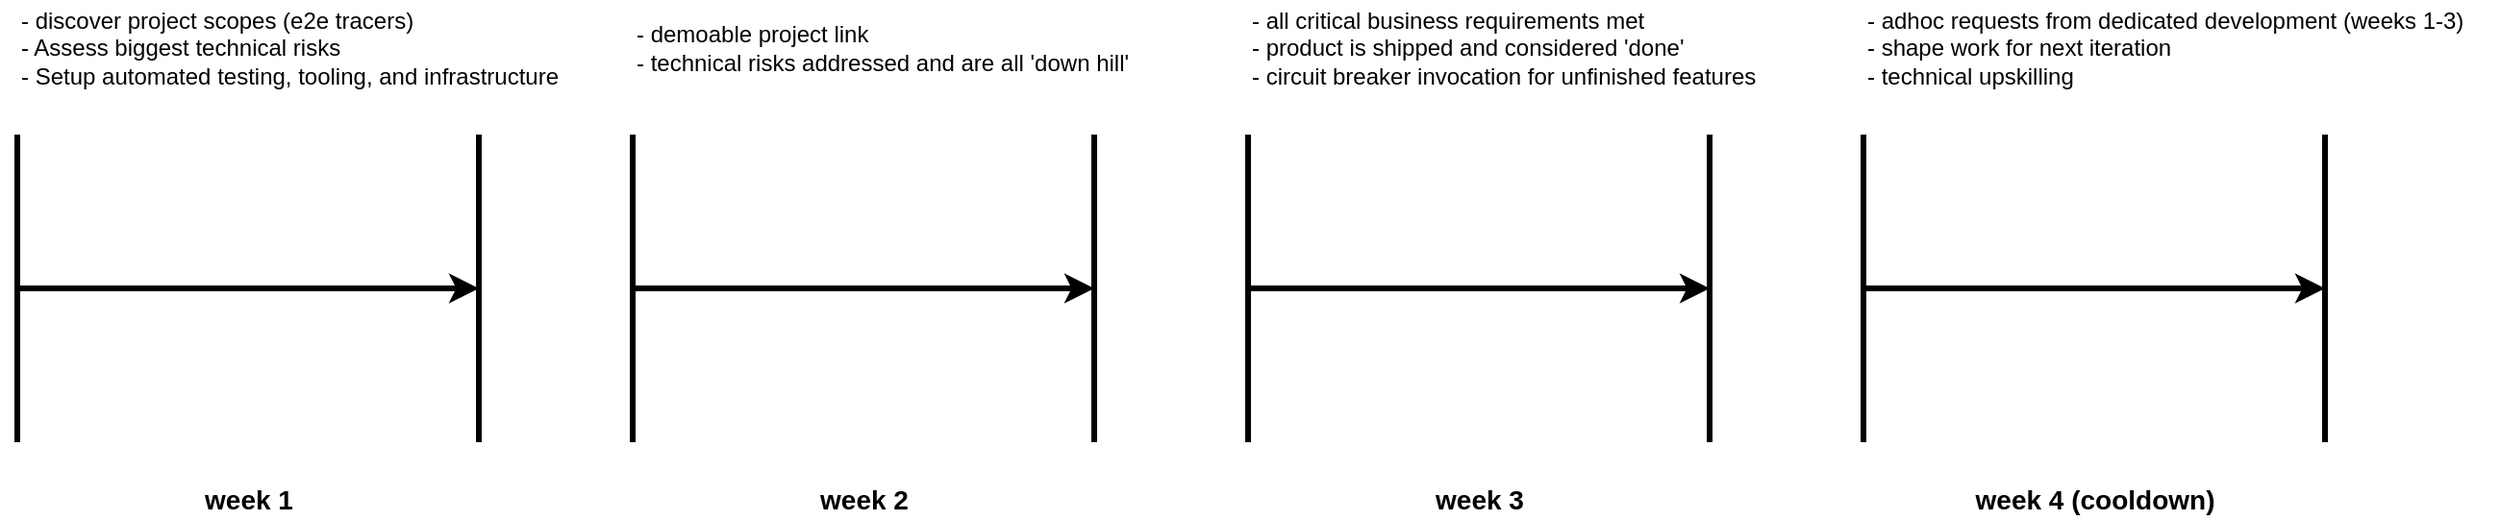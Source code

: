 <mxfile version="14.1.8" type="device"><diagram id="NxOy9XSIEj0oPdGyQOiU" name="iteration_cycle"><mxGraphModel dx="1102" dy="552" grid="1" gridSize="10" guides="1" tooltips="1" connect="1" arrows="1" fold="1" page="1" pageScale="1" pageWidth="1600" pageHeight="900" math="0" shadow="0"><root><mxCell id="0"/><mxCell id="1" parent="0"/><mxCell id="1OnR_VjuGT_xUofKxZ0c-1" value="" style="endArrow=none;html=1;strokeWidth=3;" parent="1" edge="1"><mxGeometry width="50" height="50" relative="1" as="geometry"><mxPoint x="160" y="400" as="sourcePoint"/><mxPoint x="160" y="240" as="targetPoint"/><Array as="points"><mxPoint x="160" y="330"/></Array></mxGeometry></mxCell><mxCell id="1OnR_VjuGT_xUofKxZ0c-2" value="" style="endArrow=none;html=1;strokeWidth=3;" parent="1" edge="1"><mxGeometry width="50" height="50" relative="1" as="geometry"><mxPoint x="400" y="400" as="sourcePoint"/><mxPoint x="400" y="240" as="targetPoint"/><Array as="points"><mxPoint x="400" y="330"/></Array></mxGeometry></mxCell><mxCell id="1OnR_VjuGT_xUofKxZ0c-6" value="week 1" style="text;html=1;align=center;verticalAlign=middle;resizable=0;points=[];autosize=1;fontSize=14;fontStyle=1" parent="1" vertex="1"><mxGeometry x="250" y="420" width="60" height="20" as="geometry"/></mxCell><mxCell id="1OnR_VjuGT_xUofKxZ0c-7" value="" style="endArrow=classic;html=1;strokeWidth=3;" parent="1" edge="1"><mxGeometry width="50" height="50" relative="1" as="geometry"><mxPoint x="160" y="320" as="sourcePoint"/><mxPoint x="400" y="320" as="targetPoint"/></mxGeometry></mxCell><mxCell id="1OnR_VjuGT_xUofKxZ0c-8" value="&lt;div&gt;&lt;span&gt;- discover project scopes (e2e tracers)&lt;/span&gt;&lt;/div&gt;&lt;div&gt;&lt;span&gt;- Assess biggest technical risks&lt;/span&gt;&lt;/div&gt;&lt;div&gt;&lt;span&gt;- Setup automated testing, tooling, and infrastructure&lt;/span&gt;&lt;/div&gt;" style="text;html=1;align=left;verticalAlign=middle;resizable=0;points=[];autosize=1;" parent="1" vertex="1"><mxGeometry x="160" y="170" width="300" height="50" as="geometry"/></mxCell><mxCell id="1OnR_VjuGT_xUofKxZ0c-9" value="" style="endArrow=none;html=1;strokeWidth=3;" parent="1" edge="1"><mxGeometry width="50" height="50" relative="1" as="geometry"><mxPoint x="480" y="400" as="sourcePoint"/><mxPoint x="480" y="240" as="targetPoint"/><Array as="points"><mxPoint x="480" y="330"/></Array></mxGeometry></mxCell><mxCell id="1OnR_VjuGT_xUofKxZ0c-10" value="" style="endArrow=none;html=1;strokeWidth=3;" parent="1" edge="1"><mxGeometry width="50" height="50" relative="1" as="geometry"><mxPoint x="720" y="400" as="sourcePoint"/><mxPoint x="720" y="240" as="targetPoint"/><Array as="points"><mxPoint x="720" y="330"/></Array></mxGeometry></mxCell><mxCell id="1OnR_VjuGT_xUofKxZ0c-11" value="week 2" style="text;html=1;align=center;verticalAlign=middle;resizable=0;points=[];autosize=1;fontSize=14;fontStyle=1" parent="1" vertex="1"><mxGeometry x="570" y="420" width="60" height="20" as="geometry"/></mxCell><mxCell id="1OnR_VjuGT_xUofKxZ0c-12" value="" style="endArrow=classic;html=1;strokeWidth=3;" parent="1" edge="1"><mxGeometry width="50" height="50" relative="1" as="geometry"><mxPoint x="480" y="320" as="sourcePoint"/><mxPoint x="720" y="320" as="targetPoint"/></mxGeometry></mxCell><mxCell id="1OnR_VjuGT_xUofKxZ0c-13" value="&lt;div&gt;&lt;span&gt;- demoable project link&amp;nbsp;&lt;/span&gt;&lt;/div&gt;&lt;div&gt;&lt;span&gt;- technical risks addressed and are all 'down hill'&lt;/span&gt;&lt;/div&gt;" style="text;html=1;align=left;verticalAlign=middle;resizable=0;points=[];autosize=1;" parent="1" vertex="1"><mxGeometry x="480" y="180" width="270" height="30" as="geometry"/></mxCell><mxCell id="1OnR_VjuGT_xUofKxZ0c-14" value="" style="endArrow=none;html=1;strokeWidth=3;" parent="1" edge="1"><mxGeometry width="50" height="50" relative="1" as="geometry"><mxPoint x="800" y="400" as="sourcePoint"/><mxPoint x="800" y="240" as="targetPoint"/><Array as="points"><mxPoint x="800" y="330"/></Array></mxGeometry></mxCell><mxCell id="1OnR_VjuGT_xUofKxZ0c-15" value="" style="endArrow=none;html=1;strokeWidth=3;" parent="1" edge="1"><mxGeometry width="50" height="50" relative="1" as="geometry"><mxPoint x="1040" y="400" as="sourcePoint"/><mxPoint x="1040" y="240" as="targetPoint"/><Array as="points"><mxPoint x="1040" y="330"/></Array></mxGeometry></mxCell><mxCell id="1OnR_VjuGT_xUofKxZ0c-16" value="week 3" style="text;html=1;align=center;verticalAlign=middle;resizable=0;points=[];autosize=1;fontSize=14;fontStyle=1" parent="1" vertex="1"><mxGeometry x="890" y="420" width="60" height="20" as="geometry"/></mxCell><mxCell id="1OnR_VjuGT_xUofKxZ0c-17" value="" style="endArrow=classic;html=1;strokeWidth=3;" parent="1" edge="1"><mxGeometry width="50" height="50" relative="1" as="geometry"><mxPoint x="800" y="320" as="sourcePoint"/><mxPoint x="1040" y="320" as="targetPoint"/></mxGeometry></mxCell><mxCell id="1OnR_VjuGT_xUofKxZ0c-18" value="&lt;div&gt;&lt;span&gt;- all critical business requirements met&lt;/span&gt;&lt;/div&gt;&lt;div&gt;&lt;span&gt;- product is shipped and considered 'done'&lt;/span&gt;&lt;/div&gt;&lt;div&gt;&lt;span&gt;- circuit breaker invocation for unfinished features&lt;/span&gt;&lt;/div&gt;" style="text;html=1;align=left;verticalAlign=middle;resizable=0;points=[];autosize=1;" parent="1" vertex="1"><mxGeometry x="800" y="170" width="280" height="50" as="geometry"/></mxCell><mxCell id="1OnR_VjuGT_xUofKxZ0c-19" value="" style="endArrow=none;html=1;strokeWidth=3;" parent="1" edge="1"><mxGeometry width="50" height="50" relative="1" as="geometry"><mxPoint x="1120" y="400" as="sourcePoint"/><mxPoint x="1120" y="240" as="targetPoint"/><Array as="points"><mxPoint x="1120" y="330"/></Array></mxGeometry></mxCell><mxCell id="1OnR_VjuGT_xUofKxZ0c-20" value="" style="endArrow=none;html=1;strokeWidth=3;" parent="1" edge="1"><mxGeometry width="50" height="50" relative="1" as="geometry"><mxPoint x="1360" y="400" as="sourcePoint"/><mxPoint x="1360" y="240" as="targetPoint"/><Array as="points"><mxPoint x="1360" y="330"/></Array></mxGeometry></mxCell><mxCell id="1OnR_VjuGT_xUofKxZ0c-21" value="week 4 (cooldown)" style="text;html=1;align=center;verticalAlign=middle;resizable=0;points=[];autosize=1;fontSize=14;fontStyle=1" parent="1" vertex="1"><mxGeometry x="1170" y="420" width="140" height="20" as="geometry"/></mxCell><mxCell id="1OnR_VjuGT_xUofKxZ0c-22" value="" style="endArrow=classic;html=1;strokeWidth=3;" parent="1" edge="1"><mxGeometry width="50" height="50" relative="1" as="geometry"><mxPoint x="1120" y="320" as="sourcePoint"/><mxPoint x="1360" y="320" as="targetPoint"/></mxGeometry></mxCell><mxCell id="1OnR_VjuGT_xUofKxZ0c-23" value="&lt;div&gt;&lt;span&gt;- adhoc requests from dedicated development (weeks 1-3)&lt;/span&gt;&lt;/div&gt;&lt;div&gt;&lt;span&gt;- shape work for next iteration&lt;/span&gt;&lt;/div&gt;&lt;div&gt;&lt;span&gt;- technical upskilling&lt;/span&gt;&lt;br&gt;&lt;/div&gt;" style="text;html=1;align=left;verticalAlign=middle;resizable=0;points=[];autosize=1;" parent="1" vertex="1"><mxGeometry x="1120" y="170" width="330" height="50" as="geometry"/></mxCell></root></mxGraphModel></diagram></mxfile>